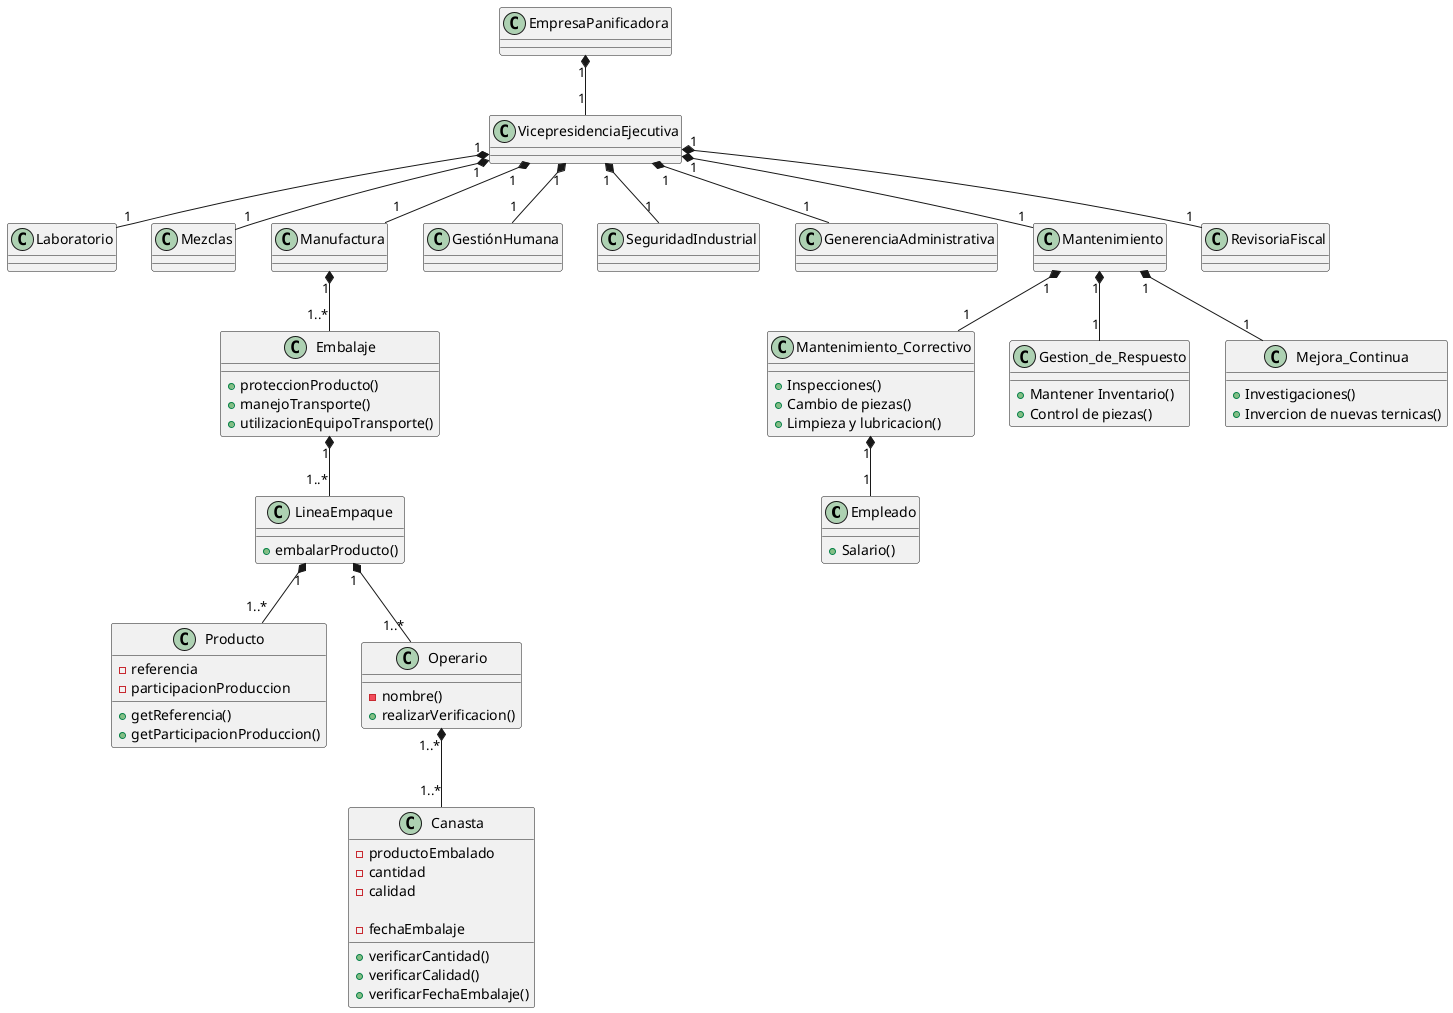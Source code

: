 @startuml

class Empleado{
     +Salario()
} 
class Laboratorio{}
class Mezclas {}
class Manufactura 
class Mantenimiento_Correctivo{
    +Inspecciones()
  +Cambio de piezas()
  +Limpieza y lubricacion()
}
class Gestion_de_Respuesto{
    +Mantener Inventario()
    +Control de piezas()
}
class Mejora_Continua{
    +Investigaciones()
    +Invercion de nuevas ternicas()
} 

class Embalaje {
  +proteccionProducto()
  +manejoTransporte()
  +utilizacionEquipoTransporte()
}

class LineaEmpaque {
  +embalarProducto()
}

class Producto {
  -referencia
  -participacionProduccion
  +getReferencia()
  +getParticipacionProduccion()
}

class Operario {
  -nombre() 
  +realizarVerificacion()
}

class Canasta {
  -productoEmbalado
  -cantidad
  -calidad
  
  -fechaEmbalaje
  +verificarCantidad()
  +verificarCalidad()
  +verificarFechaEmbalaje()
}

class GestiónHumana {}
class SeguridadIndustrial{}
EmpresaPanificadora "1" *-- "1" VicepresidenciaEjecutiva
VicepresidenciaEjecutiva "1" *-- "1" Laboratorio
VicepresidenciaEjecutiva "1" *-- "1" Mezclas
VicepresidenciaEjecutiva "1" *-- "1" Manufactura
VicepresidenciaEjecutiva "1" *-- "1" GenerenciaAdministrativa 
VicepresidenciaEjecutiva "1" *-- "1" Mantenimiento 
VicepresidenciaEjecutiva "1" *-- "1" RevisoriaFiscal
Manufactura "1" *-- "1..*" Embalaje
Embalaje "1" *-- "1..*" LineaEmpaque
LineaEmpaque "1" *-- "1..*" Producto
LineaEmpaque "1" *-- "1..*" Operario
Operario "1..*" *-- "1..*" Canasta
VicepresidenciaEjecutiva "1" *-- "1" GestiónHumana
VicepresidenciaEjecutiva "1" *-- "1" SeguridadIndustrial  
 Mantenimiento"1" *-- "1" Mantenimiento_Correctivo
 Mantenimiento"1" *-- "1" Gestion_de_Respuesto
Mantenimiento"1" *-- "1" Mejora_Continua
Mantenimiento_Correctivo "1" *-- "1" Empleado

@enduml
